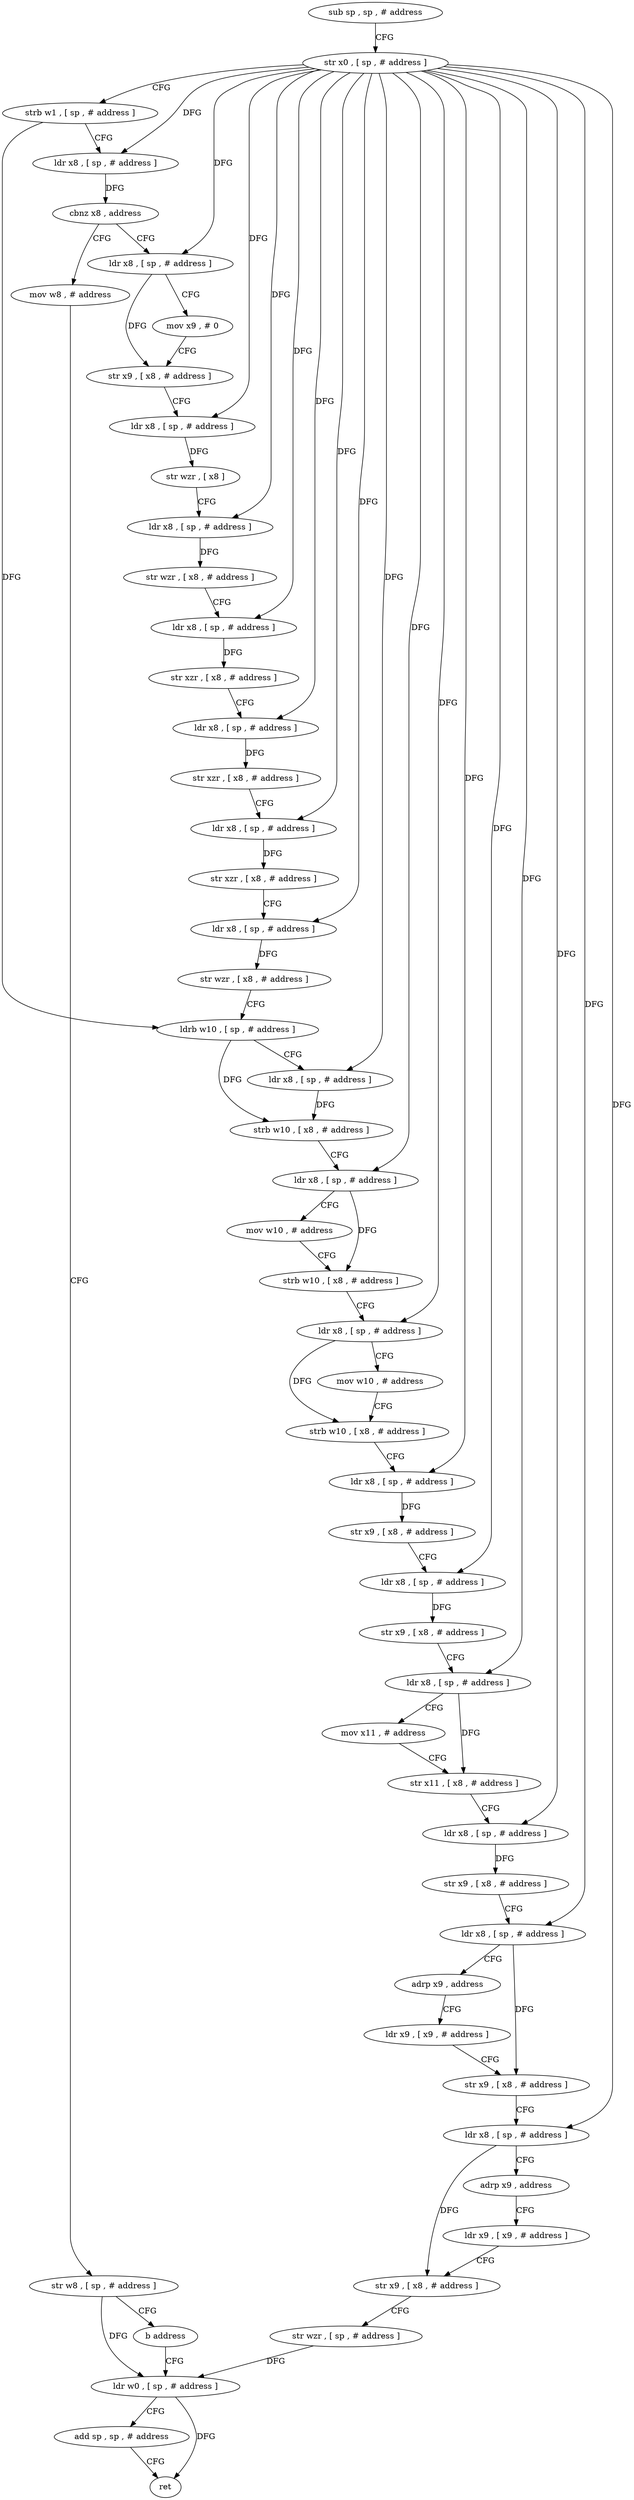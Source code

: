 digraph "func" {
"4373232" [label = "sub sp , sp , # address" ]
"4373236" [label = "str x0 , [ sp , # address ]" ]
"4373240" [label = "strb w1 , [ sp , # address ]" ]
"4373244" [label = "ldr x8 , [ sp , # address ]" ]
"4373248" [label = "cbnz x8 , address" ]
"4373264" [label = "ldr x8 , [ sp , # address ]" ]
"4373252" [label = "mov w8 , # address" ]
"4373268" [label = "mov x9 , # 0" ]
"4373272" [label = "str x9 , [ x8 , # address ]" ]
"4373276" [label = "ldr x8 , [ sp , # address ]" ]
"4373280" [label = "str wzr , [ x8 ]" ]
"4373284" [label = "ldr x8 , [ sp , # address ]" ]
"4373288" [label = "str wzr , [ x8 , # address ]" ]
"4373292" [label = "ldr x8 , [ sp , # address ]" ]
"4373296" [label = "str xzr , [ x8 , # address ]" ]
"4373300" [label = "ldr x8 , [ sp , # address ]" ]
"4373304" [label = "str xzr , [ x8 , # address ]" ]
"4373308" [label = "ldr x8 , [ sp , # address ]" ]
"4373312" [label = "str xzr , [ x8 , # address ]" ]
"4373316" [label = "ldr x8 , [ sp , # address ]" ]
"4373320" [label = "str wzr , [ x8 , # address ]" ]
"4373324" [label = "ldrb w10 , [ sp , # address ]" ]
"4373328" [label = "ldr x8 , [ sp , # address ]" ]
"4373332" [label = "strb w10 , [ x8 , # address ]" ]
"4373336" [label = "ldr x8 , [ sp , # address ]" ]
"4373340" [label = "mov w10 , # address" ]
"4373344" [label = "strb w10 , [ x8 , # address ]" ]
"4373348" [label = "ldr x8 , [ sp , # address ]" ]
"4373352" [label = "mov w10 , # address" ]
"4373356" [label = "strb w10 , [ x8 , # address ]" ]
"4373360" [label = "ldr x8 , [ sp , # address ]" ]
"4373364" [label = "str x9 , [ x8 , # address ]" ]
"4373368" [label = "ldr x8 , [ sp , # address ]" ]
"4373372" [label = "str x9 , [ x8 , # address ]" ]
"4373376" [label = "ldr x8 , [ sp , # address ]" ]
"4373380" [label = "mov x11 , # address" ]
"4373384" [label = "str x11 , [ x8 , # address ]" ]
"4373388" [label = "ldr x8 , [ sp , # address ]" ]
"4373392" [label = "str x9 , [ x8 , # address ]" ]
"4373396" [label = "ldr x8 , [ sp , # address ]" ]
"4373400" [label = "adrp x9 , address" ]
"4373404" [label = "ldr x9 , [ x9 , # address ]" ]
"4373408" [label = "str x9 , [ x8 , # address ]" ]
"4373412" [label = "ldr x8 , [ sp , # address ]" ]
"4373416" [label = "adrp x9 , address" ]
"4373420" [label = "ldr x9 , [ x9 , # address ]" ]
"4373424" [label = "str x9 , [ x8 , # address ]" ]
"4373428" [label = "str wzr , [ sp , # address ]" ]
"4373432" [label = "ldr w0 , [ sp , # address ]" ]
"4373256" [label = "str w8 , [ sp , # address ]" ]
"4373260" [label = "b address" ]
"4373436" [label = "add sp , sp , # address" ]
"4373440" [label = "ret" ]
"4373232" -> "4373236" [ label = "CFG" ]
"4373236" -> "4373240" [ label = "CFG" ]
"4373236" -> "4373244" [ label = "DFG" ]
"4373236" -> "4373264" [ label = "DFG" ]
"4373236" -> "4373276" [ label = "DFG" ]
"4373236" -> "4373284" [ label = "DFG" ]
"4373236" -> "4373292" [ label = "DFG" ]
"4373236" -> "4373300" [ label = "DFG" ]
"4373236" -> "4373308" [ label = "DFG" ]
"4373236" -> "4373316" [ label = "DFG" ]
"4373236" -> "4373328" [ label = "DFG" ]
"4373236" -> "4373336" [ label = "DFG" ]
"4373236" -> "4373348" [ label = "DFG" ]
"4373236" -> "4373360" [ label = "DFG" ]
"4373236" -> "4373368" [ label = "DFG" ]
"4373236" -> "4373376" [ label = "DFG" ]
"4373236" -> "4373388" [ label = "DFG" ]
"4373236" -> "4373396" [ label = "DFG" ]
"4373236" -> "4373412" [ label = "DFG" ]
"4373240" -> "4373244" [ label = "CFG" ]
"4373240" -> "4373324" [ label = "DFG" ]
"4373244" -> "4373248" [ label = "DFG" ]
"4373248" -> "4373264" [ label = "CFG" ]
"4373248" -> "4373252" [ label = "CFG" ]
"4373264" -> "4373268" [ label = "CFG" ]
"4373264" -> "4373272" [ label = "DFG" ]
"4373252" -> "4373256" [ label = "CFG" ]
"4373268" -> "4373272" [ label = "CFG" ]
"4373272" -> "4373276" [ label = "CFG" ]
"4373276" -> "4373280" [ label = "DFG" ]
"4373280" -> "4373284" [ label = "CFG" ]
"4373284" -> "4373288" [ label = "DFG" ]
"4373288" -> "4373292" [ label = "CFG" ]
"4373292" -> "4373296" [ label = "DFG" ]
"4373296" -> "4373300" [ label = "CFG" ]
"4373300" -> "4373304" [ label = "DFG" ]
"4373304" -> "4373308" [ label = "CFG" ]
"4373308" -> "4373312" [ label = "DFG" ]
"4373312" -> "4373316" [ label = "CFG" ]
"4373316" -> "4373320" [ label = "DFG" ]
"4373320" -> "4373324" [ label = "CFG" ]
"4373324" -> "4373328" [ label = "CFG" ]
"4373324" -> "4373332" [ label = "DFG" ]
"4373328" -> "4373332" [ label = "DFG" ]
"4373332" -> "4373336" [ label = "CFG" ]
"4373336" -> "4373340" [ label = "CFG" ]
"4373336" -> "4373344" [ label = "DFG" ]
"4373340" -> "4373344" [ label = "CFG" ]
"4373344" -> "4373348" [ label = "CFG" ]
"4373348" -> "4373352" [ label = "CFG" ]
"4373348" -> "4373356" [ label = "DFG" ]
"4373352" -> "4373356" [ label = "CFG" ]
"4373356" -> "4373360" [ label = "CFG" ]
"4373360" -> "4373364" [ label = "DFG" ]
"4373364" -> "4373368" [ label = "CFG" ]
"4373368" -> "4373372" [ label = "DFG" ]
"4373372" -> "4373376" [ label = "CFG" ]
"4373376" -> "4373380" [ label = "CFG" ]
"4373376" -> "4373384" [ label = "DFG" ]
"4373380" -> "4373384" [ label = "CFG" ]
"4373384" -> "4373388" [ label = "CFG" ]
"4373388" -> "4373392" [ label = "DFG" ]
"4373392" -> "4373396" [ label = "CFG" ]
"4373396" -> "4373400" [ label = "CFG" ]
"4373396" -> "4373408" [ label = "DFG" ]
"4373400" -> "4373404" [ label = "CFG" ]
"4373404" -> "4373408" [ label = "CFG" ]
"4373408" -> "4373412" [ label = "CFG" ]
"4373412" -> "4373416" [ label = "CFG" ]
"4373412" -> "4373424" [ label = "DFG" ]
"4373416" -> "4373420" [ label = "CFG" ]
"4373420" -> "4373424" [ label = "CFG" ]
"4373424" -> "4373428" [ label = "CFG" ]
"4373428" -> "4373432" [ label = "DFG" ]
"4373432" -> "4373436" [ label = "CFG" ]
"4373432" -> "4373440" [ label = "DFG" ]
"4373256" -> "4373260" [ label = "CFG" ]
"4373256" -> "4373432" [ label = "DFG" ]
"4373260" -> "4373432" [ label = "CFG" ]
"4373436" -> "4373440" [ label = "CFG" ]
}
